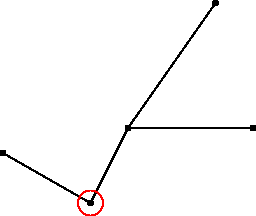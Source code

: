 /******************************************************************************
 *                                 LICENSE                                    *
 ******************************************************************************
 *  This file is part of Mathematics-and-Physics.                             *
 *                                                                            *
 *  Mathematics-and-Physics is free software: you can redistribute it and/or  *
 *  modify it under the terms of the GNU General Public License as published  *
 *  by the Free Software Foundation, either version 3 of the License, or      *
 *  (at your option) any later version.                                       *
 *                                                                            *
 *  Mathematics-and-Physics is distributed in the hope that it will be useful *
 *  but WITHOUT ANY WARRANTY; without even the implied warranty of            *
 *  MERCHANTABILITY or FITNESS FOR A PARTICULAR PURPOSE.  See the             *
 *  GNU General Public License for more details.                              *
 *                                                                            *
 *  You should have received a copy of the GNU General Public License         *
 *  along with Mathematics-and-Physics.  If not, see                          *
 *  <https://www.gnu.org/licenses/>.                                          *
 ******************************************************************************/

/*  Size of the figure.                                                       */
size(128);

/*  Coordinates for the vertices of the graph.                                */
pair V0 = (0.0, 0.0);
pair V1 = (1.0, 0.0);
pair V2 = (0.7, 1.0);
pair V3 = (-0.3, -0.6);
pair V4 = (-1.0, -0.2);

/*  Dots for the vertices of the graph.                                       */
dot(V0);
dot(V1);
dot(V2);
dot(V3);
dot(V4);

/*  And draw the edges.                                                       */
draw(V0 -- V1);
draw(V0 -- V2);
draw(V0 -- V3);
draw(V3 -- V4);

/*  Circle the reducible vertex.                                              */
draw(circle(V3, 0.1), red);
